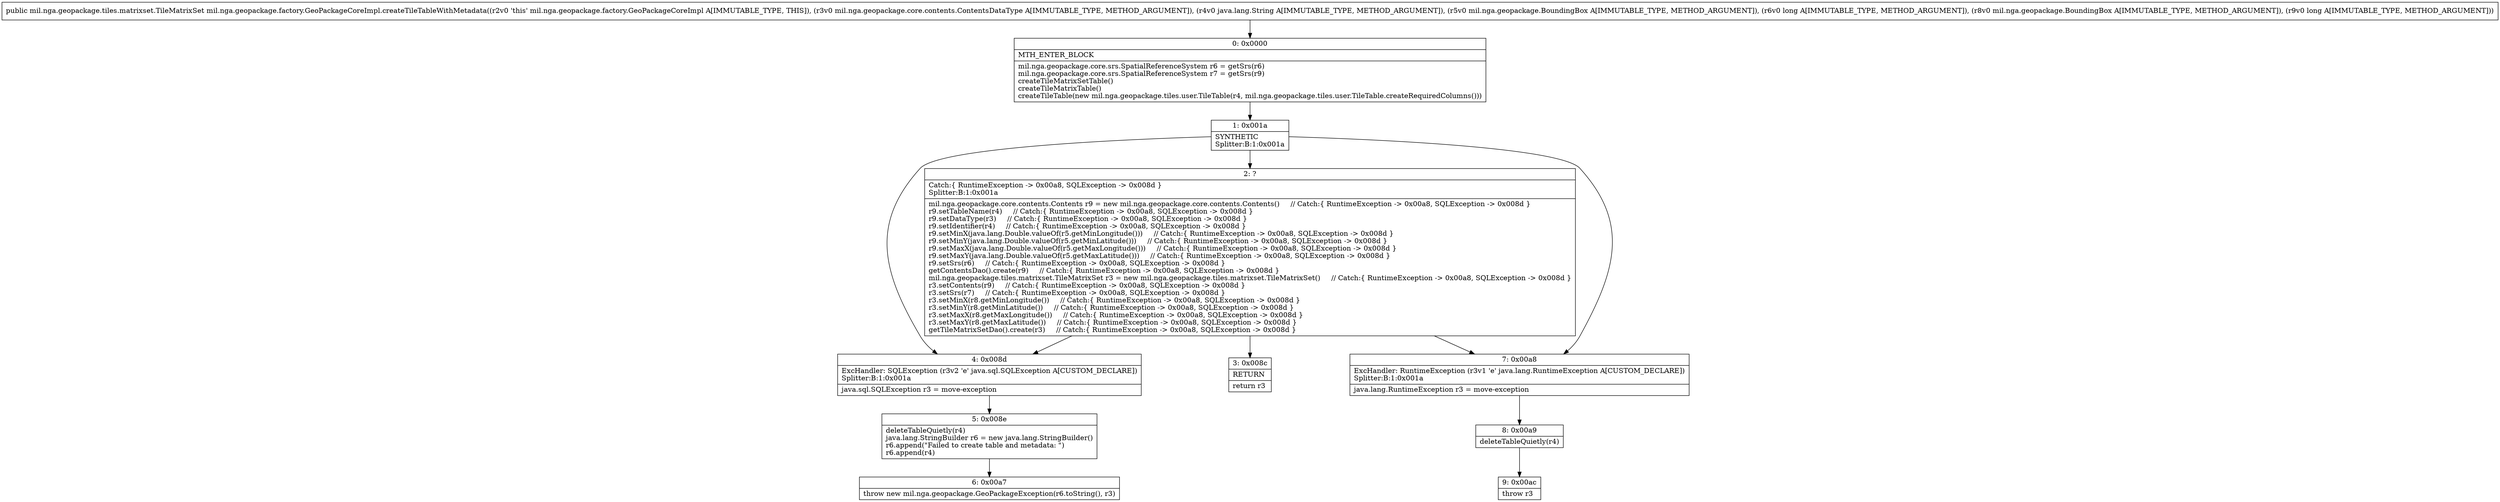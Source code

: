 digraph "CFG formil.nga.geopackage.factory.GeoPackageCoreImpl.createTileTableWithMetadata(Lmil\/nga\/geopackage\/core\/contents\/ContentsDataType;Ljava\/lang\/String;Lmil\/nga\/geopackage\/BoundingBox;JLmil\/nga\/geopackage\/BoundingBox;J)Lmil\/nga\/geopackage\/tiles\/matrixset\/TileMatrixSet;" {
Node_0 [shape=record,label="{0\:\ 0x0000|MTH_ENTER_BLOCK\l|mil.nga.geopackage.core.srs.SpatialReferenceSystem r6 = getSrs(r6)\lmil.nga.geopackage.core.srs.SpatialReferenceSystem r7 = getSrs(r9)\lcreateTileMatrixSetTable()\lcreateTileMatrixTable()\lcreateTileTable(new mil.nga.geopackage.tiles.user.TileTable(r4, mil.nga.geopackage.tiles.user.TileTable.createRequiredColumns()))\l}"];
Node_1 [shape=record,label="{1\:\ 0x001a|SYNTHETIC\lSplitter:B:1:0x001a\l}"];
Node_2 [shape=record,label="{2\:\ ?|Catch:\{ RuntimeException \-\> 0x00a8, SQLException \-\> 0x008d \}\lSplitter:B:1:0x001a\l|mil.nga.geopackage.core.contents.Contents r9 = new mil.nga.geopackage.core.contents.Contents()     \/\/ Catch:\{ RuntimeException \-\> 0x00a8, SQLException \-\> 0x008d \}\lr9.setTableName(r4)     \/\/ Catch:\{ RuntimeException \-\> 0x00a8, SQLException \-\> 0x008d \}\lr9.setDataType(r3)     \/\/ Catch:\{ RuntimeException \-\> 0x00a8, SQLException \-\> 0x008d \}\lr9.setIdentifier(r4)     \/\/ Catch:\{ RuntimeException \-\> 0x00a8, SQLException \-\> 0x008d \}\lr9.setMinX(java.lang.Double.valueOf(r5.getMinLongitude()))     \/\/ Catch:\{ RuntimeException \-\> 0x00a8, SQLException \-\> 0x008d \}\lr9.setMinY(java.lang.Double.valueOf(r5.getMinLatitude()))     \/\/ Catch:\{ RuntimeException \-\> 0x00a8, SQLException \-\> 0x008d \}\lr9.setMaxX(java.lang.Double.valueOf(r5.getMaxLongitude()))     \/\/ Catch:\{ RuntimeException \-\> 0x00a8, SQLException \-\> 0x008d \}\lr9.setMaxY(java.lang.Double.valueOf(r5.getMaxLatitude()))     \/\/ Catch:\{ RuntimeException \-\> 0x00a8, SQLException \-\> 0x008d \}\lr9.setSrs(r6)     \/\/ Catch:\{ RuntimeException \-\> 0x00a8, SQLException \-\> 0x008d \}\lgetContentsDao().create(r9)     \/\/ Catch:\{ RuntimeException \-\> 0x00a8, SQLException \-\> 0x008d \}\lmil.nga.geopackage.tiles.matrixset.TileMatrixSet r3 = new mil.nga.geopackage.tiles.matrixset.TileMatrixSet()     \/\/ Catch:\{ RuntimeException \-\> 0x00a8, SQLException \-\> 0x008d \}\lr3.setContents(r9)     \/\/ Catch:\{ RuntimeException \-\> 0x00a8, SQLException \-\> 0x008d \}\lr3.setSrs(r7)     \/\/ Catch:\{ RuntimeException \-\> 0x00a8, SQLException \-\> 0x008d \}\lr3.setMinX(r8.getMinLongitude())     \/\/ Catch:\{ RuntimeException \-\> 0x00a8, SQLException \-\> 0x008d \}\lr3.setMinY(r8.getMinLatitude())     \/\/ Catch:\{ RuntimeException \-\> 0x00a8, SQLException \-\> 0x008d \}\lr3.setMaxX(r8.getMaxLongitude())     \/\/ Catch:\{ RuntimeException \-\> 0x00a8, SQLException \-\> 0x008d \}\lr3.setMaxY(r8.getMaxLatitude())     \/\/ Catch:\{ RuntimeException \-\> 0x00a8, SQLException \-\> 0x008d \}\lgetTileMatrixSetDao().create(r3)     \/\/ Catch:\{ RuntimeException \-\> 0x00a8, SQLException \-\> 0x008d \}\l}"];
Node_3 [shape=record,label="{3\:\ 0x008c|RETURN\l|return r3\l}"];
Node_4 [shape=record,label="{4\:\ 0x008d|ExcHandler: SQLException (r3v2 'e' java.sql.SQLException A[CUSTOM_DECLARE])\lSplitter:B:1:0x001a\l|java.sql.SQLException r3 = move\-exception\l}"];
Node_5 [shape=record,label="{5\:\ 0x008e|deleteTableQuietly(r4)\ljava.lang.StringBuilder r6 = new java.lang.StringBuilder()\lr6.append(\"Failed to create table and metadata: \")\lr6.append(r4)\l}"];
Node_6 [shape=record,label="{6\:\ 0x00a7|throw new mil.nga.geopackage.GeoPackageException(r6.toString(), r3)\l}"];
Node_7 [shape=record,label="{7\:\ 0x00a8|ExcHandler: RuntimeException (r3v1 'e' java.lang.RuntimeException A[CUSTOM_DECLARE])\lSplitter:B:1:0x001a\l|java.lang.RuntimeException r3 = move\-exception\l}"];
Node_8 [shape=record,label="{8\:\ 0x00a9|deleteTableQuietly(r4)\l}"];
Node_9 [shape=record,label="{9\:\ 0x00ac|throw r3\l}"];
MethodNode[shape=record,label="{public mil.nga.geopackage.tiles.matrixset.TileMatrixSet mil.nga.geopackage.factory.GeoPackageCoreImpl.createTileTableWithMetadata((r2v0 'this' mil.nga.geopackage.factory.GeoPackageCoreImpl A[IMMUTABLE_TYPE, THIS]), (r3v0 mil.nga.geopackage.core.contents.ContentsDataType A[IMMUTABLE_TYPE, METHOD_ARGUMENT]), (r4v0 java.lang.String A[IMMUTABLE_TYPE, METHOD_ARGUMENT]), (r5v0 mil.nga.geopackage.BoundingBox A[IMMUTABLE_TYPE, METHOD_ARGUMENT]), (r6v0 long A[IMMUTABLE_TYPE, METHOD_ARGUMENT]), (r8v0 mil.nga.geopackage.BoundingBox A[IMMUTABLE_TYPE, METHOD_ARGUMENT]), (r9v0 long A[IMMUTABLE_TYPE, METHOD_ARGUMENT])) }"];
MethodNode -> Node_0;
Node_0 -> Node_1;
Node_1 -> Node_2;
Node_1 -> Node_7;
Node_1 -> Node_4;
Node_2 -> Node_3;
Node_2 -> Node_7;
Node_2 -> Node_4;
Node_4 -> Node_5;
Node_5 -> Node_6;
Node_7 -> Node_8;
Node_8 -> Node_9;
}

